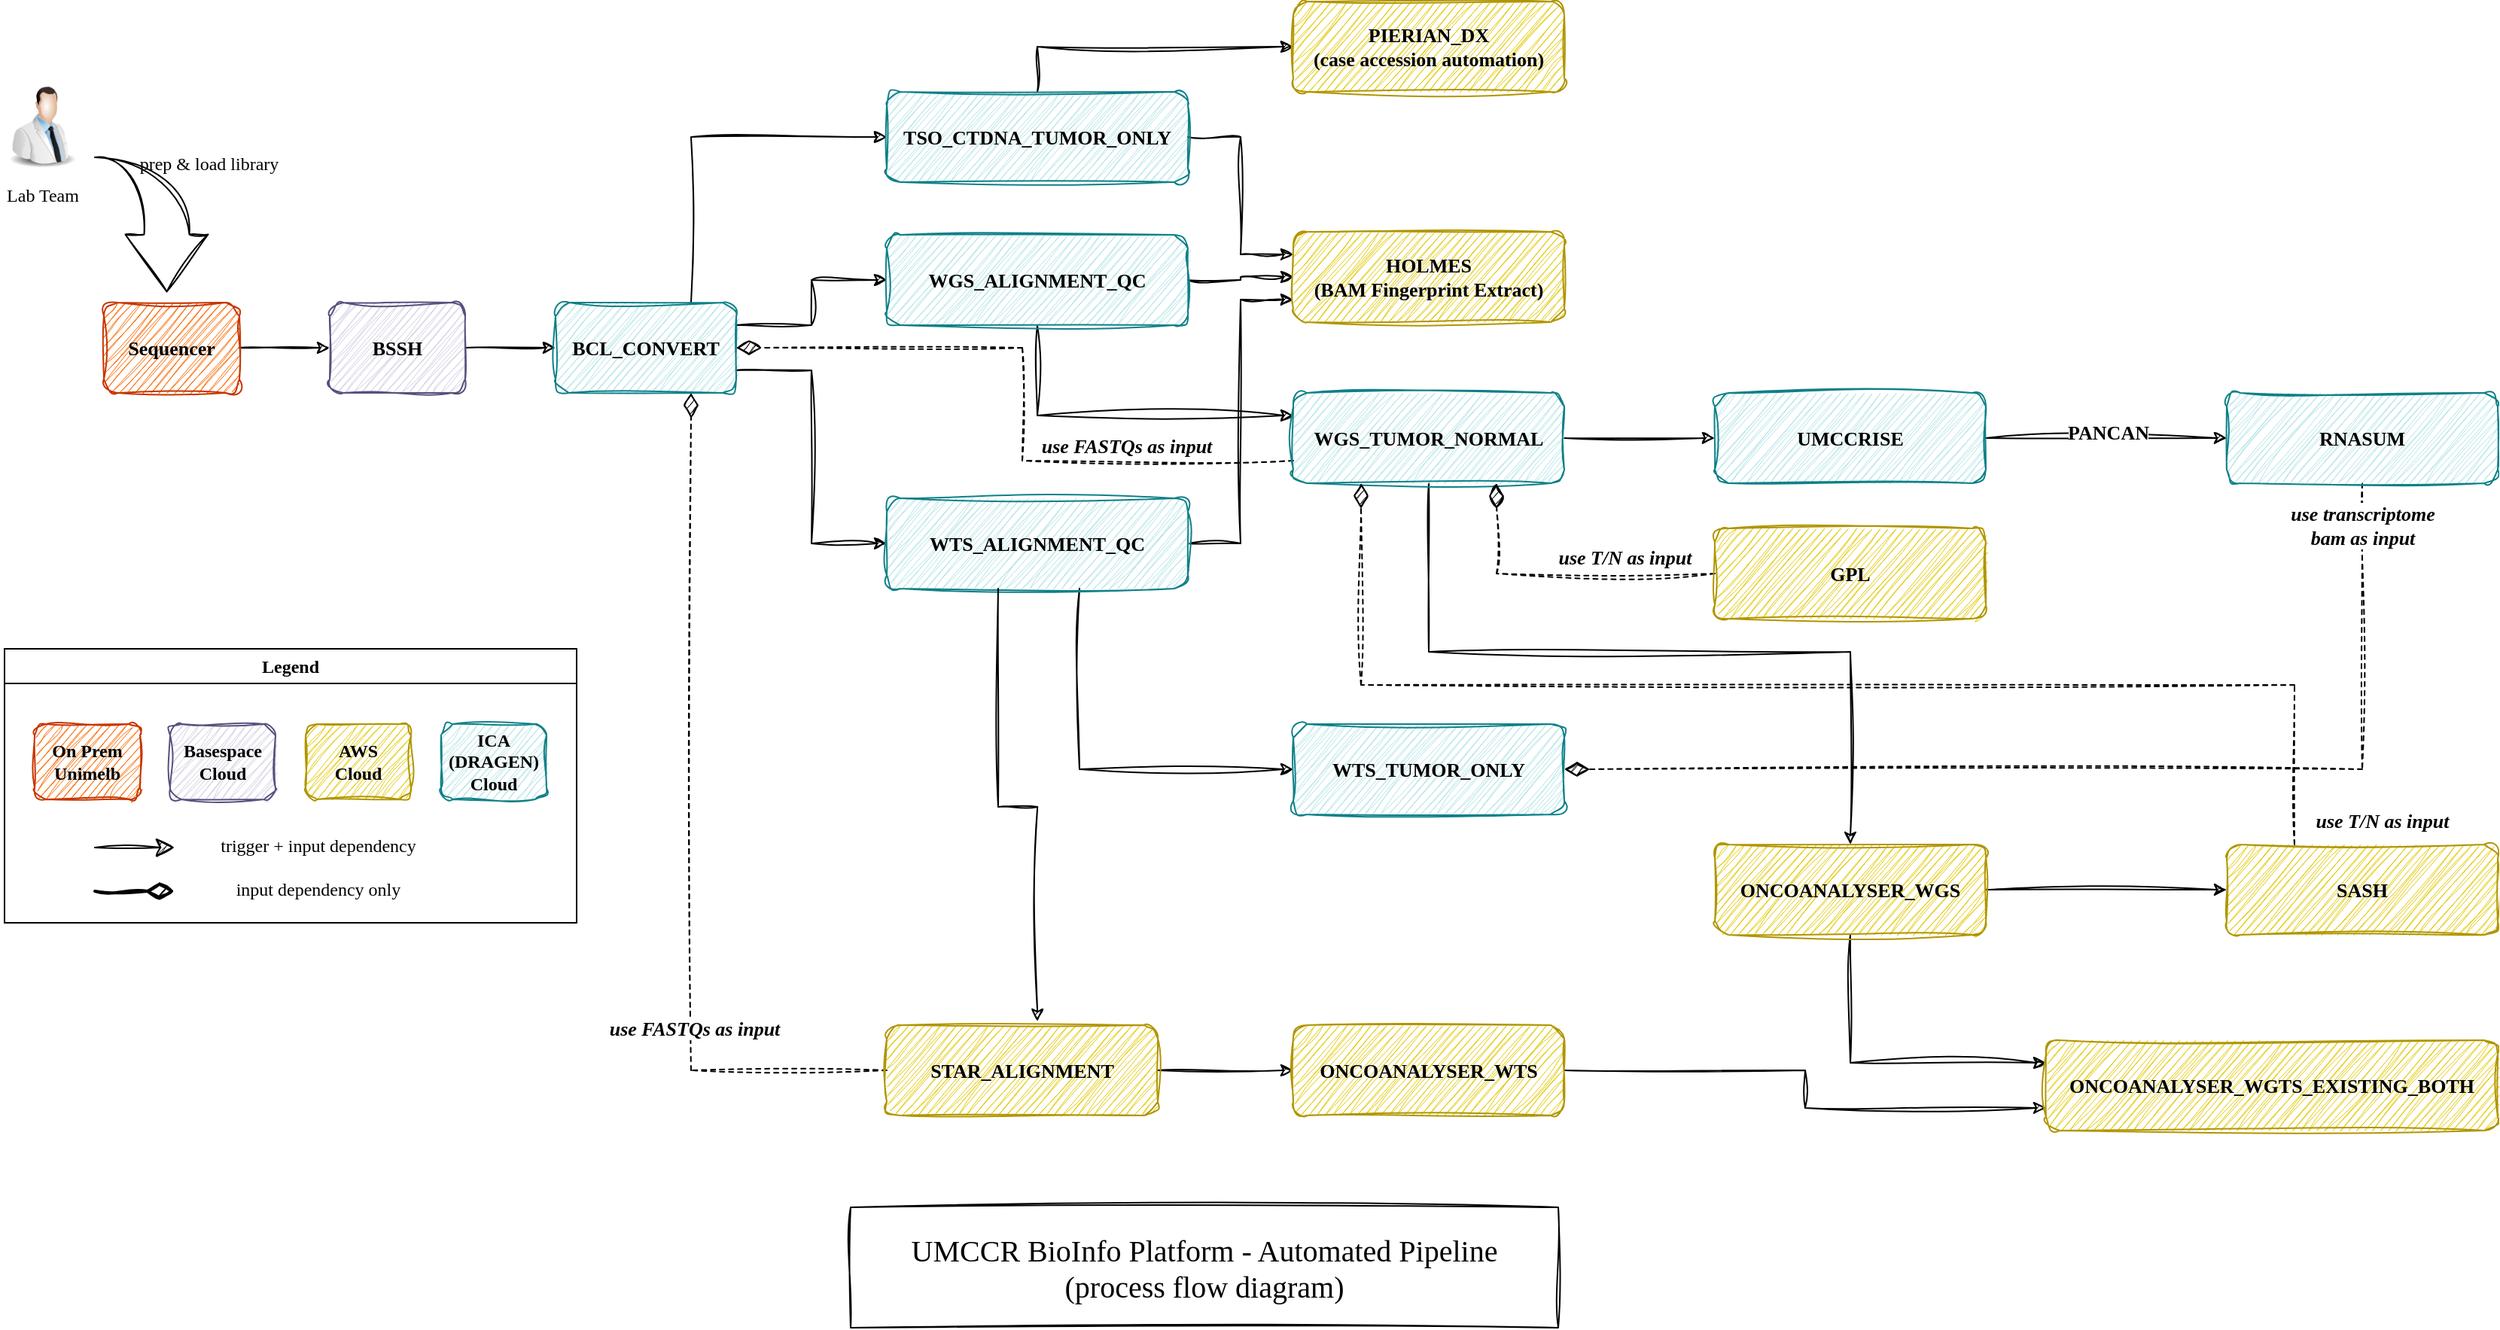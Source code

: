 <mxfile version="22.1.11" type="device" pages="2">
  <diagram name="Page-1" id="GfKFb-5luROZLSDE2zqW">
    <mxGraphModel dx="2074" dy="1214" grid="0" gridSize="10" guides="1" tooltips="1" connect="1" arrows="1" fold="1" page="1" pageScale="1" pageWidth="2336" pageHeight="1654" math="0" shadow="0">
      <root>
        <mxCell id="0" />
        <mxCell id="1" parent="0" />
        <mxCell id="Lb1ookzs8t3m_i60H8Mo-3" style="edgeStyle=orthogonalEdgeStyle;rounded=0;orthogonalLoop=1;jettySize=auto;html=1;entryX=0;entryY=0.5;entryDx=0;entryDy=0;sketch=1;curveFitting=1;jiggle=2;fontFamily=Comic Sans MS;fontStyle=1;fontSize=13;" parent="1" source="Lb1ookzs8t3m_i60H8Mo-1" target="Lb1ookzs8t3m_i60H8Mo-2" edge="1">
          <mxGeometry relative="1" as="geometry" />
        </mxCell>
        <mxCell id="Lb1ookzs8t3m_i60H8Mo-1" value="BSSH" style="rounded=1;whiteSpace=wrap;html=1;sketch=1;curveFitting=1;jiggle=2;fontFamily=Comic Sans MS;fontStyle=1;fillColor=#d0cee2;strokeColor=#56517e;fontSize=13;" parent="1" vertex="1">
          <mxGeometry x="360" y="240" width="90" height="60" as="geometry" />
        </mxCell>
        <mxCell id="Lb1ookzs8t3m_i60H8Mo-17" style="edgeStyle=orthogonalEdgeStyle;rounded=0;orthogonalLoop=1;jettySize=auto;html=1;exitX=0.75;exitY=0;exitDx=0;exitDy=0;entryX=0;entryY=0.5;entryDx=0;entryDy=0;strokeColor=default;sketch=1;curveFitting=1;jiggle=2;fontFamily=Comic Sans MS;fontStyle=1;fontSize=13;" parent="1" source="Lb1ookzs8t3m_i60H8Mo-2" target="Lb1ookzs8t3m_i60H8Mo-6" edge="1">
          <mxGeometry relative="1" as="geometry" />
        </mxCell>
        <mxCell id="Lb1ookzs8t3m_i60H8Mo-18" style="edgeStyle=orthogonalEdgeStyle;rounded=0;orthogonalLoop=1;jettySize=auto;html=1;exitX=1;exitY=0.25;exitDx=0;exitDy=0;sketch=1;curveFitting=1;jiggle=2;fontFamily=Comic Sans MS;fontStyle=1;fontSize=13;" parent="1" source="Lb1ookzs8t3m_i60H8Mo-2" target="Lb1ookzs8t3m_i60H8Mo-4" edge="1">
          <mxGeometry relative="1" as="geometry" />
        </mxCell>
        <mxCell id="Lb1ookzs8t3m_i60H8Mo-19" style="edgeStyle=orthogonalEdgeStyle;rounded=0;orthogonalLoop=1;jettySize=auto;html=1;exitX=1;exitY=0.75;exitDx=0;exitDy=0;entryX=0;entryY=0.5;entryDx=0;entryDy=0;sketch=1;curveFitting=1;jiggle=2;shadow=0;fontFamily=Comic Sans MS;fontStyle=1;fontSize=13;flowAnimation=0;" parent="1" source="Lb1ookzs8t3m_i60H8Mo-2" target="Lb1ookzs8t3m_i60H8Mo-5" edge="1">
          <mxGeometry relative="1" as="geometry" />
        </mxCell>
        <mxCell id="Lb1ookzs8t3m_i60H8Mo-2" value="BCL_CONVERT" style="rounded=1;whiteSpace=wrap;html=1;sketch=1;curveFitting=1;jiggle=2;fontFamily=Comic Sans MS;fillColor=#b0e3e6;strokeColor=#0e8088;fontStyle=1;fontSize=13;" parent="1" vertex="1">
          <mxGeometry x="510" y="240" width="120" height="60" as="geometry" />
        </mxCell>
        <mxCell id="Lb1ookzs8t3m_i60H8Mo-22" style="edgeStyle=orthogonalEdgeStyle;rounded=0;orthogonalLoop=1;jettySize=auto;html=1;exitX=1;exitY=0.5;exitDx=0;exitDy=0;entryX=0;entryY=0.5;entryDx=0;entryDy=0;sketch=1;curveFitting=1;jiggle=2;fontFamily=Comic Sans MS;fontStyle=1;fontSize=13;" parent="1" source="Lb1ookzs8t3m_i60H8Mo-4" target="Lb1ookzs8t3m_i60H8Mo-20" edge="1">
          <mxGeometry relative="1" as="geometry" />
        </mxCell>
        <mxCell id="Lb1ookzs8t3m_i60H8Mo-27" style="edgeStyle=orthogonalEdgeStyle;rounded=0;orthogonalLoop=1;jettySize=auto;html=1;exitX=0.5;exitY=1;exitDx=0;exitDy=0;entryX=0;entryY=0.25;entryDx=0;entryDy=0;sketch=1;curveFitting=1;jiggle=2;fontFamily=Comic Sans MS;fontStyle=1;fontSize=13;" parent="1" source="Lb1ookzs8t3m_i60H8Mo-4" target="Lb1ookzs8t3m_i60H8Mo-8" edge="1">
          <mxGeometry relative="1" as="geometry" />
        </mxCell>
        <mxCell id="Lb1ookzs8t3m_i60H8Mo-4" value="WGS_ALIGNMENT_QC" style="rounded=1;whiteSpace=wrap;html=1;sketch=1;curveFitting=1;jiggle=2;fontFamily=Comic Sans MS;fillColor=#b0e3e6;strokeColor=#0e8088;fontStyle=1;fontSize=13;" parent="1" vertex="1">
          <mxGeometry x="730" y="195" width="200" height="60" as="geometry" />
        </mxCell>
        <mxCell id="Lb1ookzs8t3m_i60H8Mo-26" style="edgeStyle=orthogonalEdgeStyle;rounded=0;orthogonalLoop=1;jettySize=auto;html=1;exitX=0.64;exitY=1;exitDx=0;exitDy=0;entryX=0;entryY=0.5;entryDx=0;entryDy=0;sketch=1;curveFitting=1;jiggle=2;fontFamily=Comic Sans MS;fontStyle=1;fontSize=13;exitPerimeter=0;" parent="1" source="Lb1ookzs8t3m_i60H8Mo-5" target="Lb1ookzs8t3m_i60H8Mo-7" edge="1">
          <mxGeometry relative="1" as="geometry" />
        </mxCell>
        <mxCell id="HXNQhajzmhDPULdBo1zW-2" style="edgeStyle=orthogonalEdgeStyle;rounded=0;orthogonalLoop=1;jettySize=auto;html=1;exitX=1;exitY=0.5;exitDx=0;exitDy=0;entryX=0;entryY=0.75;entryDx=0;entryDy=0;sketch=1;curveFitting=1;jiggle=2;" parent="1" source="Lb1ookzs8t3m_i60H8Mo-5" target="Lb1ookzs8t3m_i60H8Mo-20" edge="1">
          <mxGeometry relative="1" as="geometry" />
        </mxCell>
        <mxCell id="Lb1ookzs8t3m_i60H8Mo-5" value="WTS_ALIGNMENT_QC" style="rounded=1;whiteSpace=wrap;html=1;sketch=1;curveFitting=1;jiggle=2;fontFamily=Comic Sans MS;fillColor=#b0e3e6;strokeColor=#0e8088;fontStyle=1;fontSize=13;" parent="1" vertex="1">
          <mxGeometry x="730" y="370" width="200" height="60" as="geometry" />
        </mxCell>
        <mxCell id="Lb1ookzs8t3m_i60H8Mo-45" style="edgeStyle=orthogonalEdgeStyle;rounded=0;orthogonalLoop=1;jettySize=auto;html=1;exitX=0.5;exitY=0;exitDx=0;exitDy=0;sketch=1;curveFitting=1;jiggle=2;fontStyle=1;fontSize=13;" parent="1" source="Lb1ookzs8t3m_i60H8Mo-6" target="Lb1ookzs8t3m_i60H8Mo-44" edge="1">
          <mxGeometry relative="1" as="geometry" />
        </mxCell>
        <mxCell id="HXNQhajzmhDPULdBo1zW-3" style="edgeStyle=orthogonalEdgeStyle;rounded=0;orthogonalLoop=1;jettySize=auto;html=1;exitX=1;exitY=0.5;exitDx=0;exitDy=0;entryX=0;entryY=0.25;entryDx=0;entryDy=0;sketch=1;curveFitting=1;jiggle=2;" parent="1" source="Lb1ookzs8t3m_i60H8Mo-6" target="Lb1ookzs8t3m_i60H8Mo-20" edge="1">
          <mxGeometry relative="1" as="geometry" />
        </mxCell>
        <mxCell id="Lb1ookzs8t3m_i60H8Mo-6" value="TSO_CTDNA_TUMOR_ONLY" style="rounded=1;whiteSpace=wrap;html=1;sketch=1;curveFitting=1;jiggle=2;fontFamily=Comic Sans MS;fillColor=#b0e3e6;strokeColor=#0e8088;fontStyle=1;fontSize=13;" parent="1" vertex="1">
          <mxGeometry x="730" y="100" width="200" height="60" as="geometry" />
        </mxCell>
        <mxCell id="Lb1ookzs8t3m_i60H8Mo-7" value="WTS_TUMOR_ONLY" style="rounded=1;whiteSpace=wrap;html=1;sketch=1;curveFitting=1;jiggle=2;fontFamily=Comic Sans MS;fillColor=#b0e3e6;strokeColor=#0e8088;fontStyle=1;fontSize=13;" parent="1" vertex="1">
          <mxGeometry x="1000" y="520" width="180" height="60" as="geometry" />
        </mxCell>
        <mxCell id="Lb1ookzs8t3m_i60H8Mo-28" style="edgeStyle=orthogonalEdgeStyle;rounded=0;orthogonalLoop=1;jettySize=auto;html=1;exitX=1;exitY=0.5;exitDx=0;exitDy=0;sketch=1;curveFitting=1;jiggle=2;fontFamily=Comic Sans MS;fontStyle=1;fontSize=13;" parent="1" source="Lb1ookzs8t3m_i60H8Mo-8" target="Lb1ookzs8t3m_i60H8Mo-12" edge="1">
          <mxGeometry relative="1" as="geometry" />
        </mxCell>
        <mxCell id="Lb1ookzs8t3m_i60H8Mo-39" style="edgeStyle=orthogonalEdgeStyle;rounded=0;orthogonalLoop=1;jettySize=auto;html=1;exitX=0.5;exitY=1;exitDx=0;exitDy=0;entryX=0.5;entryY=0;entryDx=0;entryDy=0;sketch=1;curveFitting=1;jiggle=2;fontFamily=Comic Sans MS;fontStyle=1;fontSize=13;" parent="1" source="Lb1ookzs8t3m_i60H8Mo-8" target="Lb1ookzs8t3m_i60H8Mo-14" edge="1">
          <mxGeometry relative="1" as="geometry">
            <Array as="points">
              <mxPoint x="1090" y="472" />
              <mxPoint x="1370" y="472" />
            </Array>
          </mxGeometry>
        </mxCell>
        <mxCell id="2BDa7LuFJiq9-utaPUtY-1" style="edgeStyle=orthogonalEdgeStyle;rounded=0;orthogonalLoop=1;jettySize=auto;html=1;exitX=0;exitY=0.75;exitDx=0;exitDy=0;entryX=1;entryY=0.5;entryDx=0;entryDy=0;endArrow=diamondThin;endFill=1;dashed=1;sketch=1;curveFitting=1;jiggle=2;endSize=14;" parent="1" source="Lb1ookzs8t3m_i60H8Mo-8" target="Lb1ookzs8t3m_i60H8Mo-2" edge="1">
          <mxGeometry relative="1" as="geometry" />
        </mxCell>
        <mxCell id="2BDa7LuFJiq9-utaPUtY-2" value="&lt;i style=&quot;border-color: var(--border-color); font-family: &amp;quot;Comic Sans MS&amp;quot;; font-size: 13px; font-weight: 700;&quot;&gt;use FASTQs as input&lt;/i&gt;" style="edgeLabel;html=1;align=center;verticalAlign=middle;resizable=0;points=[];" parent="2BDa7LuFJiq9-utaPUtY-1" vertex="1" connectable="0">
          <mxGeometry x="-0.483" relative="1" as="geometry">
            <mxPoint x="4" y="-10" as="offset" />
          </mxGeometry>
        </mxCell>
        <mxCell id="Lb1ookzs8t3m_i60H8Mo-8" value="WGS_TUMOR_NORMAL" style="rounded=1;whiteSpace=wrap;html=1;sketch=1;curveFitting=1;jiggle=2;fontFamily=Comic Sans MS;fillColor=#b0e3e6;strokeColor=#0e8088;fontStyle=1;fontSize=13;" parent="1" vertex="1">
          <mxGeometry x="1000" y="300" width="180" height="60" as="geometry" />
        </mxCell>
        <mxCell id="q8SPQW6we7VWeCYIPQvV-9" style="edgeStyle=orthogonalEdgeStyle;rounded=0;orthogonalLoop=1;jettySize=auto;html=1;exitX=0.5;exitY=1;exitDx=0;exitDy=0;entryX=1;entryY=0.5;entryDx=0;entryDy=0;endArrow=diamondThin;endFill=1;strokeWidth=1;endSize=14;dashed=1;flowAnimation=0;sketch=1;curveFitting=1;jiggle=2;" parent="1" source="Lb1ookzs8t3m_i60H8Mo-9" target="Lb1ookzs8t3m_i60H8Mo-7" edge="1">
          <mxGeometry relative="1" as="geometry" />
        </mxCell>
        <mxCell id="q8SPQW6we7VWeCYIPQvV-10" value="&lt;i style=&quot;border-color: var(--border-color); font-family: &amp;quot;Comic Sans MS&amp;quot;; font-size: 13px; font-weight: 700;&quot;&gt;use transcriptome &lt;br&gt;bam as input&lt;/i&gt;" style="edgeLabel;html=1;align=center;verticalAlign=middle;resizable=0;points=[];" parent="q8SPQW6we7VWeCYIPQvV-9" vertex="1" connectable="0">
          <mxGeometry x="-0.444" y="-3" relative="1" as="geometry">
            <mxPoint x="10" y="-159" as="offset" />
          </mxGeometry>
        </mxCell>
        <mxCell id="Lb1ookzs8t3m_i60H8Mo-9" value="RNASUM" style="rounded=1;whiteSpace=wrap;html=1;sketch=1;curveFitting=1;jiggle=2;fontFamily=Comic Sans MS;fillColor=#b0e3e6;strokeColor=#0e8088;fontStyle=1;fontSize=13;" parent="1" vertex="1">
          <mxGeometry x="1620" y="300" width="180" height="60" as="geometry" />
        </mxCell>
        <mxCell id="Lb1ookzs8t3m_i60H8Mo-38" style="edgeStyle=orthogonalEdgeStyle;rounded=0;orthogonalLoop=1;jettySize=auto;html=1;exitX=1;exitY=0.5;exitDx=0;exitDy=0;entryX=0;entryY=0.5;entryDx=0;entryDy=0;sketch=1;curveFitting=1;jiggle=2;fontFamily=Comic Sans MS;fontStyle=1;fontSize=13;" parent="1" source="Lb1ookzs8t3m_i60H8Mo-10" target="Lb1ookzs8t3m_i60H8Mo-11" edge="1">
          <mxGeometry relative="1" as="geometry" />
        </mxCell>
        <mxCell id="q8SPQW6we7VWeCYIPQvV-16" style="edgeStyle=orthogonalEdgeStyle;rounded=0;orthogonalLoop=1;jettySize=auto;html=1;exitX=0;exitY=0.5;exitDx=0;exitDy=0;entryX=0.75;entryY=1;entryDx=0;entryDy=0;endArrow=diamondThin;endFill=1;endSize=14;sketch=1;curveFitting=1;jiggle=2;dashed=1;" parent="1" source="Lb1ookzs8t3m_i60H8Mo-10" target="Lb1ookzs8t3m_i60H8Mo-2" edge="1">
          <mxGeometry relative="1" as="geometry" />
        </mxCell>
        <mxCell id="q8SPQW6we7VWeCYIPQvV-17" value="&lt;i style=&quot;border-color: var(--border-color); font-family: &amp;quot;Comic Sans MS&amp;quot;; font-size: 13px; font-weight: 700;&quot;&gt;use FASTQs as input&lt;/i&gt;" style="edgeLabel;html=1;align=center;verticalAlign=middle;resizable=0;points=[];" parent="q8SPQW6we7VWeCYIPQvV-16" vertex="1" connectable="0">
          <mxGeometry x="-0.659" y="-3" relative="1" as="geometry">
            <mxPoint x="-29" y="-25" as="offset" />
          </mxGeometry>
        </mxCell>
        <mxCell id="Lb1ookzs8t3m_i60H8Mo-10" value="STAR_ALIGNMENT" style="rounded=1;whiteSpace=wrap;html=1;sketch=1;curveFitting=1;jiggle=2;fontFamily=Comic Sans MS;fillColor=#e3c800;strokeColor=#B09500;fontColor=#000000;fontStyle=1;fontSize=13;" parent="1" vertex="1">
          <mxGeometry x="730" y="720" width="180" height="60" as="geometry" />
        </mxCell>
        <mxCell id="Lb1ookzs8t3m_i60H8Mo-43" style="edgeStyle=orthogonalEdgeStyle;rounded=0;orthogonalLoop=1;jettySize=auto;html=1;exitX=1;exitY=0.5;exitDx=0;exitDy=0;entryX=0;entryY=0.75;entryDx=0;entryDy=0;sketch=1;curveFitting=1;jiggle=2;fontFamily=Comic Sans MS;fontStyle=1;fontSize=13;" parent="1" source="Lb1ookzs8t3m_i60H8Mo-11" target="Lb1ookzs8t3m_i60H8Mo-16" edge="1">
          <mxGeometry relative="1" as="geometry" />
        </mxCell>
        <mxCell id="Lb1ookzs8t3m_i60H8Mo-11" value="ONCOANALYSER_WTS" style="rounded=1;whiteSpace=wrap;html=1;sketch=1;curveFitting=1;jiggle=2;fontFamily=Comic Sans MS;fillColor=#e3c800;strokeColor=#B09500;fontColor=#000000;fontStyle=1;fontSize=13;" parent="1" vertex="1">
          <mxGeometry x="1000" y="720" width="180" height="60" as="geometry" />
        </mxCell>
        <mxCell id="Lb1ookzs8t3m_i60H8Mo-29" style="edgeStyle=orthogonalEdgeStyle;rounded=0;orthogonalLoop=1;jettySize=auto;html=1;exitX=1;exitY=0.5;exitDx=0;exitDy=0;sketch=1;curveFitting=1;jiggle=2;fontFamily=Comic Sans MS;fontStyle=1;fontSize=13;" parent="1" source="Lb1ookzs8t3m_i60H8Mo-12" target="Lb1ookzs8t3m_i60H8Mo-9" edge="1">
          <mxGeometry relative="1" as="geometry" />
        </mxCell>
        <mxCell id="Lb1ookzs8t3m_i60H8Mo-30" value="&lt;font style=&quot;font-size: 13px;&quot;&gt;PANCAN&lt;/font&gt;" style="edgeLabel;html=1;align=center;verticalAlign=middle;resizable=0;points=[];fontFamily=Comic Sans MS;fontStyle=1;fontSize=13;" parent="Lb1ookzs8t3m_i60H8Mo-29" vertex="1" connectable="0">
          <mxGeometry x="-0.111" y="4" relative="1" as="geometry">
            <mxPoint x="10" as="offset" />
          </mxGeometry>
        </mxCell>
        <mxCell id="Lb1ookzs8t3m_i60H8Mo-12" value="UMCCRISE" style="rounded=1;whiteSpace=wrap;html=1;sketch=1;curveFitting=1;jiggle=2;fontFamily=Comic Sans MS;fillColor=#b0e3e6;strokeColor=#0e8088;fontStyle=1;fontSize=13;" parent="1" vertex="1">
          <mxGeometry x="1280" y="300" width="180" height="60" as="geometry" />
        </mxCell>
        <mxCell id="q8SPQW6we7VWeCYIPQvV-13" style="edgeStyle=orthogonalEdgeStyle;rounded=0;orthogonalLoop=1;jettySize=auto;html=1;exitX=0.25;exitY=0;exitDx=0;exitDy=0;entryX=0.25;entryY=1;entryDx=0;entryDy=0;sketch=1;curveFitting=1;jiggle=2;dashed=1;endArrow=diamondThin;endFill=1;endSize=14;" parent="1" source="Lb1ookzs8t3m_i60H8Mo-13" target="Lb1ookzs8t3m_i60H8Mo-8" edge="1">
          <mxGeometry relative="1" as="geometry">
            <Array as="points">
              <mxPoint x="1665" y="494" />
              <mxPoint x="1045" y="494" />
            </Array>
          </mxGeometry>
        </mxCell>
        <mxCell id="q8SPQW6we7VWeCYIPQvV-14" value="&lt;i style=&quot;border-color: var(--border-color); font-family: &amp;quot;Comic Sans MS&amp;quot;; font-size: 13px; font-weight: 700;&quot;&gt;use T/N as input&lt;/i&gt;" style="edgeLabel;html=1;align=center;verticalAlign=middle;resizable=0;points=[];" parent="q8SPQW6we7VWeCYIPQvV-13" vertex="1" connectable="0">
          <mxGeometry x="-0.949" y="-2" relative="1" as="geometry">
            <mxPoint x="56" y="6" as="offset" />
          </mxGeometry>
        </mxCell>
        <mxCell id="Lb1ookzs8t3m_i60H8Mo-13" value="SASH" style="rounded=1;whiteSpace=wrap;html=1;sketch=1;curveFitting=1;jiggle=2;fontFamily=Comic Sans MS;fillColor=#e3c800;strokeColor=#B09500;fontColor=#000000;fontStyle=1;fontSize=13;" parent="1" vertex="1">
          <mxGeometry x="1620" y="600" width="180" height="60" as="geometry" />
        </mxCell>
        <mxCell id="Lb1ookzs8t3m_i60H8Mo-40" style="edgeStyle=orthogonalEdgeStyle;rounded=0;orthogonalLoop=1;jettySize=auto;html=1;exitX=1;exitY=0.5;exitDx=0;exitDy=0;entryX=0;entryY=0.5;entryDx=0;entryDy=0;sketch=1;curveFitting=1;jiggle=2;fontFamily=Comic Sans MS;fontStyle=1;fontSize=13;" parent="1" source="Lb1ookzs8t3m_i60H8Mo-14" target="Lb1ookzs8t3m_i60H8Mo-13" edge="1">
          <mxGeometry relative="1" as="geometry" />
        </mxCell>
        <mxCell id="Lb1ookzs8t3m_i60H8Mo-42" style="edgeStyle=orthogonalEdgeStyle;rounded=0;orthogonalLoop=1;jettySize=auto;html=1;exitX=0.5;exitY=1;exitDx=0;exitDy=0;entryX=0;entryY=0.25;entryDx=0;entryDy=0;sketch=1;curveFitting=1;jiggle=2;fontFamily=Comic Sans MS;fontStyle=1;fontSize=13;" parent="1" source="Lb1ookzs8t3m_i60H8Mo-14" target="Lb1ookzs8t3m_i60H8Mo-16" edge="1">
          <mxGeometry relative="1" as="geometry" />
        </mxCell>
        <mxCell id="Lb1ookzs8t3m_i60H8Mo-14" value="ONCOANALYSER_WGS" style="rounded=1;whiteSpace=wrap;html=1;sketch=1;curveFitting=1;jiggle=2;fontFamily=Comic Sans MS;fillColor=#e3c800;strokeColor=#B09500;fontColor=#000000;fontStyle=1;fontSize=13;" parent="1" vertex="1">
          <mxGeometry x="1280" y="600" width="180" height="60" as="geometry" />
        </mxCell>
        <mxCell id="xIPLPSmBIif0stZH-QoW-1" style="edgeStyle=orthogonalEdgeStyle;rounded=0;orthogonalLoop=1;jettySize=auto;html=1;exitX=0;exitY=0.5;exitDx=0;exitDy=0;entryX=0.75;entryY=1;entryDx=0;entryDy=0;endArrow=diamondThin;endFill=1;endSize=14;sketch=1;curveFitting=1;jiggle=2;dashed=1;" parent="1" source="Lb1ookzs8t3m_i60H8Mo-15" target="Lb1ookzs8t3m_i60H8Mo-8" edge="1">
          <mxGeometry relative="1" as="geometry" />
        </mxCell>
        <mxCell id="xIPLPSmBIif0stZH-QoW-2" value="&lt;i style=&quot;border-color: var(--border-color); font-family: &amp;quot;Comic Sans MS&amp;quot;; font-size: 13px; font-weight: 700;&quot;&gt;use T/N as input&lt;/i&gt;" style="edgeLabel;html=1;align=center;verticalAlign=middle;resizable=0;points=[];" parent="xIPLPSmBIif0stZH-QoW-1" vertex="1" connectable="0">
          <mxGeometry x="-0.337" relative="1" as="geometry">
            <mxPoint x="8" y="-11" as="offset" />
          </mxGeometry>
        </mxCell>
        <mxCell id="Lb1ookzs8t3m_i60H8Mo-15" value="GPL" style="rounded=1;whiteSpace=wrap;html=1;sketch=1;curveFitting=1;jiggle=2;fontFamily=Comic Sans MS;fillColor=#e3c800;strokeColor=#B09500;fontColor=#000000;fontStyle=1;fontSize=13;" parent="1" vertex="1">
          <mxGeometry x="1280" y="390" width="180" height="60" as="geometry" />
        </mxCell>
        <mxCell id="Lb1ookzs8t3m_i60H8Mo-16" value="ONCOANALYSER_WGTS_EXISTING_BOTH" style="rounded=1;whiteSpace=wrap;html=1;sketch=1;curveFitting=1;jiggle=2;fontFamily=Comic Sans MS;fillColor=#e3c800;strokeColor=#B09500;fontColor=#000000;fontStyle=1;fontSize=13;" parent="1" vertex="1">
          <mxGeometry x="1500" y="730" width="300" height="60" as="geometry" />
        </mxCell>
        <mxCell id="Lb1ookzs8t3m_i60H8Mo-20" value="HOLMES&lt;br style=&quot;font-size: 13px;&quot;&gt;(BAM Fingerprint Extract)" style="rounded=1;whiteSpace=wrap;html=1;sketch=1;curveFitting=1;jiggle=2;fontFamily=Comic Sans MS;fillColor=#e3c800;strokeColor=#B09500;fontColor=#000000;fontStyle=1;fontSize=13;" parent="1" vertex="1">
          <mxGeometry x="1000" y="193" width="180" height="60" as="geometry" />
        </mxCell>
        <mxCell id="Lb1ookzs8t3m_i60H8Mo-44" value="PIERIAN_DX&lt;br style=&quot;font-size: 13px;&quot;&gt;(case&amp;nbsp;accession automation)" style="rounded=1;whiteSpace=wrap;html=1;sketch=1;curveFitting=1;jiggle=2;fontFamily=Comic Sans MS;fillColor=#e3c800;fontColor=#000000;strokeColor=#B09500;fontStyle=1;fontSize=13;" parent="1" vertex="1">
          <mxGeometry x="1000" y="40" width="180" height="60" as="geometry" />
        </mxCell>
        <mxCell id="Lb1ookzs8t3m_i60H8Mo-46" style="edgeStyle=orthogonalEdgeStyle;rounded=0;orthogonalLoop=1;jettySize=auto;html=1;exitX=0.37;exitY=1;exitDx=0;exitDy=0;entryX=0.556;entryY=-0.042;entryDx=0;entryDy=0;entryPerimeter=0;sketch=1;curveFitting=1;jiggle=2;fontStyle=1;fontSize=13;exitPerimeter=0;" parent="1" source="Lb1ookzs8t3m_i60H8Mo-5" target="Lb1ookzs8t3m_i60H8Mo-10" edge="1">
          <mxGeometry relative="1" as="geometry" />
        </mxCell>
        <mxCell id="Lb1ookzs8t3m_i60H8Mo-54" style="edgeStyle=orthogonalEdgeStyle;rounded=0;orthogonalLoop=1;jettySize=auto;html=1;exitX=1;exitY=0.5;exitDx=0;exitDy=0;entryX=0;entryY=0.5;entryDx=0;entryDy=0;sketch=1;curveFitting=1;jiggle=2;fontSize=13;" parent="1" source="Lb1ookzs8t3m_i60H8Mo-53" target="Lb1ookzs8t3m_i60H8Mo-1" edge="1">
          <mxGeometry relative="1" as="geometry" />
        </mxCell>
        <mxCell id="Lb1ookzs8t3m_i60H8Mo-53" value="Sequencer" style="rounded=1;whiteSpace=wrap;html=1;sketch=1;curveFitting=1;jiggle=2;fontFamily=Comic Sans MS;fontStyle=1;fillColor=#fa6800;strokeColor=#C73500;fontColor=#000000;fontSize=13;" parent="1" vertex="1">
          <mxGeometry x="210" y="240" width="90" height="60" as="geometry" />
        </mxCell>
        <mxCell id="Lb1ookzs8t3m_i60H8Mo-58" value="" style="html=1;shadow=0;dashed=0;align=center;verticalAlign=middle;shape=mxgraph.arrows2.jumpInArrow;dy=15;dx=38;arrowHead=55;rotation=90;sketch=1;curveFitting=1;jiggle=2;fontSize=13;" parent="1" vertex="1">
          <mxGeometry x="197" y="150.5" width="89.25" height="75.25" as="geometry" />
        </mxCell>
        <mxCell id="Lb1ookzs8t3m_i60H8Mo-60" value="&lt;font face=&quot;Comic Sans MS&quot;&gt;prep &amp;amp; load library&lt;/font&gt;" style="text;html=1;strokeColor=none;fillColor=none;align=center;verticalAlign=middle;whiteSpace=wrap;rounded=0;" parent="1" vertex="1">
          <mxGeometry x="230" y="135" width="100" height="25" as="geometry" />
        </mxCell>
        <mxCell id="Lb1ookzs8t3m_i60H8Mo-62" value="&lt;font face=&quot;Comic Sans MS&quot;&gt;Legend&lt;/font&gt;" style="swimlane;whiteSpace=wrap;html=1;" parent="1" vertex="1">
          <mxGeometry x="144" y="470" width="380" height="182" as="geometry">
            <mxRectangle x="200" y="540" width="80" height="30" as="alternateBounds" />
          </mxGeometry>
        </mxCell>
        <mxCell id="Lb1ookzs8t3m_i60H8Mo-47" value="AWS&lt;br&gt;Cloud" style="rounded=1;whiteSpace=wrap;html=1;fillColor=#e3c800;fontColor=#000000;strokeColor=#B09500;sketch=1;curveFitting=1;jiggle=2;shadow=0;fontFamily=Comic Sans MS;fontStyle=1" parent="Lb1ookzs8t3m_i60H8Mo-62" vertex="1">
          <mxGeometry x="200" y="50" width="70" height="50" as="geometry" />
        </mxCell>
        <mxCell id="Lb1ookzs8t3m_i60H8Mo-49" value="ICA&lt;br&gt;(DRAGEN)&lt;br&gt;Cloud" style="rounded=1;whiteSpace=wrap;html=1;fillColor=#b0e3e6;strokeColor=#0e8088;sketch=1;curveFitting=1;jiggle=2;shadow=0;fontFamily=Comic Sans MS;fontStyle=1" parent="Lb1ookzs8t3m_i60H8Mo-62" vertex="1">
          <mxGeometry x="290" y="50" width="70" height="50" as="geometry" />
        </mxCell>
        <mxCell id="Lb1ookzs8t3m_i60H8Mo-52" value="Basespace&lt;br&gt;Cloud" style="rounded=1;whiteSpace=wrap;html=1;fillColor=#d0cee2;strokeColor=#56517e;sketch=1;curveFitting=1;jiggle=2;shadow=0;fontFamily=Comic Sans MS;fontStyle=1" parent="Lb1ookzs8t3m_i60H8Mo-62" vertex="1">
          <mxGeometry x="110" y="50" width="70" height="50" as="geometry" />
        </mxCell>
        <mxCell id="Lb1ookzs8t3m_i60H8Mo-61" value="On Prem&lt;br&gt;Unimelb" style="rounded=1;whiteSpace=wrap;html=1;fillColor=#fa6800;strokeColor=#C73500;sketch=1;curveFitting=1;jiggle=2;shadow=0;fontFamily=Comic Sans MS;fontStyle=1;fontColor=#000000;" parent="Lb1ookzs8t3m_i60H8Mo-62" vertex="1">
          <mxGeometry x="20" y="50" width="70" height="50" as="geometry" />
        </mxCell>
        <mxCell id="q8SPQW6we7VWeCYIPQvV-21" value="" style="group" parent="Lb1ookzs8t3m_i60H8Mo-62" vertex="1" connectable="0">
          <mxGeometry x="60" y="118" width="233" height="53" as="geometry" />
        </mxCell>
        <mxCell id="q8SPQW6we7VWeCYIPQvV-18" value="" style="endArrow=classic;html=1;rounded=0;sketch=1;curveFitting=1;jiggle=2;strokeWidth=1;endSize=10;" parent="q8SPQW6we7VWeCYIPQvV-21" edge="1">
          <mxGeometry width="50" height="50" relative="1" as="geometry">
            <mxPoint y="14" as="sourcePoint" />
            <mxPoint x="53" y="14" as="targetPoint" />
          </mxGeometry>
        </mxCell>
        <mxCell id="q8SPQW6we7VWeCYIPQvV-19" value="" style="endArrow=diamondThin;html=1;rounded=0;sketch=1;curveFitting=1;jiggle=2;strokeWidth=2;endFill=1;endSize=14;" parent="q8SPQW6we7VWeCYIPQvV-21" edge="1">
          <mxGeometry width="50" height="50" relative="1" as="geometry">
            <mxPoint y="43" as="sourcePoint" />
            <mxPoint x="53" y="43" as="targetPoint" />
          </mxGeometry>
        </mxCell>
        <mxCell id="q8SPQW6we7VWeCYIPQvV-20" value="&lt;font face=&quot;Comic Sans MS&quot;&gt;trigger + input&amp;nbsp;dependency&lt;br&gt;&lt;br&gt;input dependency only&lt;/font&gt;" style="text;html=1;strokeColor=none;fillColor=none;align=center;verticalAlign=middle;whiteSpace=wrap;rounded=0;" parent="q8SPQW6we7VWeCYIPQvV-21" vertex="1">
          <mxGeometry x="64" width="169" height="53" as="geometry" />
        </mxCell>
        <mxCell id="Lb1ookzs8t3m_i60H8Mo-63" value="UMCCR BioInfo Platform - Automated Pipeline&lt;br&gt;(process flow diagram)" style="text;html=1;strokeColor=default;fillColor=none;align=center;verticalAlign=middle;whiteSpace=wrap;rounded=0;fontSize=20;fontFamily=Comic Sans MS;labelBackgroundColor=none;labelBorderColor=none;sketch=1;curveFitting=1;jiggle=2;shadow=0;glass=0;" parent="1" vertex="1">
          <mxGeometry x="706" y="841" width="470" height="80" as="geometry" />
        </mxCell>
        <mxCell id="q8SPQW6we7VWeCYIPQvV-2" value="&lt;font style=&quot;font-size: 12px;&quot; face=&quot;Comic Sans MS&quot;&gt;Lab Team&lt;/font&gt;" style="image;html=1;image=img/lib/clip_art/people/Scientist_Man_128x128.png" parent="1" vertex="1">
          <mxGeometry x="141" y="91" width="56" height="64" as="geometry" />
        </mxCell>
      </root>
    </mxGraphModel>
  </diagram>
  <diagram id="qGW5B3Pic5bbEyr2DCkm" name="Page-2">
    <mxGraphModel dx="2074" dy="1214" grid="0" gridSize="10" guides="1" tooltips="1" connect="1" arrows="1" fold="1" page="1" pageScale="1" pageWidth="2336" pageHeight="1654" math="0" shadow="0">
      <root>
        <mxCell id="0" />
        <mxCell id="1" parent="0" />
        <mxCell id="ugV33Qm52FKm-S9YYBpv-1" style="edgeStyle=orthogonalEdgeStyle;rounded=0;orthogonalLoop=1;jettySize=auto;html=1;entryX=0;entryY=0.5;entryDx=0;entryDy=0;fontFamily=Helvetica;fontStyle=1;fontSize=13;flowAnimation=1;" edge="1" parent="1" source="ugV33Qm52FKm-S9YYBpv-2" target="ugV33Qm52FKm-S9YYBpv-6">
          <mxGeometry relative="1" as="geometry" />
        </mxCell>
        <mxCell id="ugV33Qm52FKm-S9YYBpv-2" value="BSSH" style="rounded=1;whiteSpace=wrap;html=1;fontFamily=Helvetica;fontStyle=1;fillColor=#d0cee2;strokeColor=#56517e;fontSize=13;" vertex="1" parent="1">
          <mxGeometry x="360" y="240" width="90" height="60" as="geometry" />
        </mxCell>
        <mxCell id="ugV33Qm52FKm-S9YYBpv-3" style="edgeStyle=orthogonalEdgeStyle;rounded=0;orthogonalLoop=1;jettySize=auto;html=1;exitX=0.75;exitY=0;exitDx=0;exitDy=0;entryX=0;entryY=0.5;entryDx=0;entryDy=0;strokeColor=default;fontFamily=Helvetica;fontStyle=1;fontSize=13;flowAnimation=1;" edge="1" parent="1" source="ugV33Qm52FKm-S9YYBpv-6" target="ugV33Qm52FKm-S9YYBpv-15">
          <mxGeometry relative="1" as="geometry" />
        </mxCell>
        <mxCell id="ugV33Qm52FKm-S9YYBpv-4" style="edgeStyle=orthogonalEdgeStyle;rounded=0;orthogonalLoop=1;jettySize=auto;html=1;exitX=1;exitY=0.25;exitDx=0;exitDy=0;fontFamily=Helvetica;fontStyle=1;fontSize=13;flowAnimation=1;" edge="1" parent="1" source="ugV33Qm52FKm-S9YYBpv-6" target="ugV33Qm52FKm-S9YYBpv-9">
          <mxGeometry relative="1" as="geometry" />
        </mxCell>
        <mxCell id="ugV33Qm52FKm-S9YYBpv-5" style="edgeStyle=orthogonalEdgeStyle;rounded=0;orthogonalLoop=1;jettySize=auto;html=1;exitX=1;exitY=0.75;exitDx=0;exitDy=0;entryX=0;entryY=0.5;entryDx=0;entryDy=0;shadow=0;fontFamily=Helvetica;fontStyle=1;fontSize=13;flowAnimation=1;" edge="1" parent="1" source="ugV33Qm52FKm-S9YYBpv-6" target="ugV33Qm52FKm-S9YYBpv-12">
          <mxGeometry relative="1" as="geometry" />
        </mxCell>
        <mxCell id="ugV33Qm52FKm-S9YYBpv-65" style="edgeStyle=orthogonalEdgeStyle;rounded=0;orthogonalLoop=1;jettySize=auto;html=1;exitX=1;exitY=0.5;exitDx=0;exitDy=0;entryX=0;entryY=0.75;entryDx=0;entryDy=0;endArrow=diamondThin;endFill=1;endSize=14;flowAnimation=1;" edge="1" parent="1" source="ugV33Qm52FKm-S9YYBpv-6" target="ugV33Qm52FKm-S9YYBpv-21">
          <mxGeometry relative="1" as="geometry" />
        </mxCell>
        <mxCell id="ugV33Qm52FKm-S9YYBpv-66" value="&lt;i style=&quot;border-color: var(--border-color); font-size: 13px; font-weight: 700;&quot;&gt;use FASTQs as input&lt;/i&gt;" style="edgeLabel;html=1;align=center;verticalAlign=middle;resizable=0;points=[];" vertex="1" connectable="0" parent="ugV33Qm52FKm-S9YYBpv-65">
          <mxGeometry x="0.546" y="3" relative="1" as="geometry">
            <mxPoint x="-13" y="-7" as="offset" />
          </mxGeometry>
        </mxCell>
        <mxCell id="ugV33Qm52FKm-S9YYBpv-72" style="edgeStyle=orthogonalEdgeStyle;rounded=0;orthogonalLoop=1;jettySize=auto;html=1;exitX=0.5;exitY=1;exitDx=0;exitDy=0;entryX=0;entryY=0.5;entryDx=0;entryDy=0;flowAnimation=1;endArrow=diamondThin;endFill=1;endSize=14;" edge="1" parent="1" source="ugV33Qm52FKm-S9YYBpv-6" target="ugV33Qm52FKm-S9YYBpv-28">
          <mxGeometry relative="1" as="geometry" />
        </mxCell>
        <mxCell id="ugV33Qm52FKm-S9YYBpv-73" value="&lt;i style=&quot;border-color: var(--border-color); font-size: 13px; font-weight: 700;&quot;&gt;use FASTQs as input&lt;/i&gt;" style="edgeLabel;html=1;align=center;verticalAlign=middle;resizable=0;points=[];" vertex="1" connectable="0" parent="ugV33Qm52FKm-S9YYBpv-72">
          <mxGeometry x="0.669" y="2" relative="1" as="geometry">
            <mxPoint x="15" y="-14" as="offset" />
          </mxGeometry>
        </mxCell>
        <mxCell id="ugV33Qm52FKm-S9YYBpv-78" style="edgeStyle=orthogonalEdgeStyle;rounded=0;orthogonalLoop=1;jettySize=auto;html=1;exitX=0.75;exitY=1;exitDx=0;exitDy=0;entryX=0;entryY=0.75;entryDx=0;entryDy=0;endArrow=diamondThin;endFill=1;endSize=14;flowAnimation=1;" edge="1" parent="1" source="ugV33Qm52FKm-S9YYBpv-6" target="ugV33Qm52FKm-S9YYBpv-16">
          <mxGeometry relative="1" as="geometry" />
        </mxCell>
        <mxCell id="ugV33Qm52FKm-S9YYBpv-79" value="&lt;i style=&quot;border-color: var(--border-color); font-size: 13px; font-weight: 700;&quot;&gt;use FASTQs as input&lt;/i&gt;" style="edgeLabel;html=1;align=center;verticalAlign=middle;resizable=0;points=[];" vertex="1" connectable="0" parent="ugV33Qm52FKm-S9YYBpv-78">
          <mxGeometry x="0.095" y="1" relative="1" as="geometry">
            <mxPoint y="-11" as="offset" />
          </mxGeometry>
        </mxCell>
        <mxCell id="ugV33Qm52FKm-S9YYBpv-6" value="BCL_CONVERT" style="rounded=1;whiteSpace=wrap;html=1;fontFamily=Helvetica;fillColor=#b0e3e6;strokeColor=#0e8088;fontStyle=1;fontSize=13;" vertex="1" parent="1">
          <mxGeometry x="510" y="240" width="120" height="60" as="geometry" />
        </mxCell>
        <mxCell id="ugV33Qm52FKm-S9YYBpv-7" style="edgeStyle=orthogonalEdgeStyle;rounded=0;orthogonalLoop=1;jettySize=auto;html=1;exitX=1;exitY=0.5;exitDx=0;exitDy=0;entryX=0;entryY=0.5;entryDx=0;entryDy=0;fontFamily=Helvetica;fontStyle=1;fontSize=13;endArrow=classic;endFill=1;flowAnimation=1;" edge="1" parent="1" source="ugV33Qm52FKm-S9YYBpv-9" target="ugV33Qm52FKm-S9YYBpv-44">
          <mxGeometry relative="1" as="geometry" />
        </mxCell>
        <mxCell id="ugV33Qm52FKm-S9YYBpv-8" style="edgeStyle=orthogonalEdgeStyle;rounded=0;orthogonalLoop=1;jettySize=auto;html=1;exitX=0.5;exitY=1;exitDx=0;exitDy=0;entryX=0;entryY=0.25;entryDx=0;entryDy=0;fontFamily=Helvetica;fontStyle=1;fontSize=13;flowAnimation=1;endArrow=doubleBlock;endFill=1;" edge="1" parent="1" source="ugV33Qm52FKm-S9YYBpv-9" target="ugV33Qm52FKm-S9YYBpv-21">
          <mxGeometry relative="1" as="geometry" />
        </mxCell>
        <mxCell id="ugV33Qm52FKm-S9YYBpv-9" value="WGS_ALIGNMENT_QC" style="rounded=1;whiteSpace=wrap;html=1;fontFamily=Helvetica;fillColor=#b0e3e6;strokeColor=#0e8088;fontStyle=1;fontSize=13;" vertex="1" parent="1">
          <mxGeometry x="730" y="195" width="200" height="60" as="geometry" />
        </mxCell>
        <mxCell id="ugV33Qm52FKm-S9YYBpv-10" style="edgeStyle=orthogonalEdgeStyle;rounded=0;orthogonalLoop=1;jettySize=auto;html=1;exitX=0.64;exitY=1;exitDx=0;exitDy=0;entryX=0;entryY=0.25;entryDx=0;entryDy=0;fontFamily=Helvetica;fontStyle=1;fontSize=13;exitPerimeter=0;flowAnimation=1;endArrow=doubleBlock;endFill=1;" edge="1" parent="1" source="ugV33Qm52FKm-S9YYBpv-12" target="ugV33Qm52FKm-S9YYBpv-16">
          <mxGeometry relative="1" as="geometry" />
        </mxCell>
        <mxCell id="ugV33Qm52FKm-S9YYBpv-11" style="edgeStyle=orthogonalEdgeStyle;rounded=0;orthogonalLoop=1;jettySize=auto;html=1;exitX=1;exitY=0.5;exitDx=0;exitDy=0;entryX=0;entryY=0.75;entryDx=0;entryDy=0;fontFamily=Helvetica;endArrow=classic;endFill=1;flowAnimation=1;" edge="1" parent="1" source="ugV33Qm52FKm-S9YYBpv-12" target="ugV33Qm52FKm-S9YYBpv-44">
          <mxGeometry relative="1" as="geometry" />
        </mxCell>
        <mxCell id="ugV33Qm52FKm-S9YYBpv-12" value="WTS_ALIGNMENT_QC" style="rounded=1;whiteSpace=wrap;html=1;fontFamily=Helvetica;fillColor=#b0e3e6;strokeColor=#0e8088;fontStyle=1;fontSize=13;" vertex="1" parent="1">
          <mxGeometry x="730" y="370" width="200" height="60" as="geometry" />
        </mxCell>
        <mxCell id="ugV33Qm52FKm-S9YYBpv-13" style="edgeStyle=orthogonalEdgeStyle;rounded=0;orthogonalLoop=1;jettySize=auto;html=1;exitX=0.5;exitY=0;exitDx=0;exitDy=0;fontStyle=1;fontSize=13;fontFamily=Helvetica;flowAnimation=1;" edge="1" parent="1" source="ugV33Qm52FKm-S9YYBpv-15" target="ugV33Qm52FKm-S9YYBpv-45">
          <mxGeometry relative="1" as="geometry" />
        </mxCell>
        <mxCell id="ugV33Qm52FKm-S9YYBpv-14" style="edgeStyle=orthogonalEdgeStyle;rounded=0;orthogonalLoop=1;jettySize=auto;html=1;exitX=1;exitY=0.5;exitDx=0;exitDy=0;entryX=0;entryY=0.25;entryDx=0;entryDy=0;fontFamily=Helvetica;endArrow=classic;endFill=1;flowAnimation=1;" edge="1" parent="1" source="ugV33Qm52FKm-S9YYBpv-15" target="ugV33Qm52FKm-S9YYBpv-44">
          <mxGeometry relative="1" as="geometry" />
        </mxCell>
        <mxCell id="ugV33Qm52FKm-S9YYBpv-15" value="TSO_CTDNA_TUMOR_ONLY" style="rounded=1;whiteSpace=wrap;html=1;fontFamily=Helvetica;fillColor=#b0e3e6;strokeColor=#0e8088;fontStyle=1;fontSize=13;" vertex="1" parent="1">
          <mxGeometry x="730" y="100" width="200" height="60" as="geometry" />
        </mxCell>
        <mxCell id="ugV33Qm52FKm-S9YYBpv-63" style="edgeStyle=orthogonalEdgeStyle;rounded=0;orthogonalLoop=1;jettySize=auto;html=1;exitX=1;exitY=0.5;exitDx=0;exitDy=0;entryX=0.5;entryY=1;entryDx=0;entryDy=0;endArrow=diamondThin;endFill=1;flowAnimation=1;endSize=14;" edge="1" parent="1" source="ugV33Qm52FKm-S9YYBpv-16" target="ugV33Qm52FKm-S9YYBpv-24">
          <mxGeometry relative="1" as="geometry" />
        </mxCell>
        <mxCell id="ugV33Qm52FKm-S9YYBpv-64" value="&lt;i style=&quot;border-color: var(--border-color); font-size: 13px; font-weight: 700;&quot;&gt;use transcriptome&lt;br style=&quot;border-color: var(--border-color);&quot;&gt;bam as input&lt;/i&gt;" style="edgeLabel;html=1;align=center;verticalAlign=middle;resizable=0;points=[];" vertex="1" connectable="0" parent="ugV33Qm52FKm-S9YYBpv-63">
          <mxGeometry x="0.714" relative="1" as="geometry">
            <mxPoint y="-43" as="offset" />
          </mxGeometry>
        </mxCell>
        <mxCell id="ugV33Qm52FKm-S9YYBpv-16" value="WTS_TUMOR_ONLY" style="rounded=1;whiteSpace=wrap;html=1;fontFamily=Helvetica;fillColor=#b0e3e6;strokeColor=#0e8088;fontStyle=1;fontSize=13;" vertex="1" parent="1">
          <mxGeometry x="1000" y="520" width="180" height="60" as="geometry" />
        </mxCell>
        <mxCell id="ugV33Qm52FKm-S9YYBpv-17" style="edgeStyle=orthogonalEdgeStyle;rounded=0;orthogonalLoop=1;jettySize=auto;html=1;exitX=1;exitY=0.5;exitDx=0;exitDy=0;fontFamily=Helvetica;fontStyle=1;fontSize=13;flowAnimation=1;" edge="1" parent="1" source="ugV33Qm52FKm-S9YYBpv-21" target="ugV33Qm52FKm-S9YYBpv-33">
          <mxGeometry relative="1" as="geometry" />
        </mxCell>
        <mxCell id="ugV33Qm52FKm-S9YYBpv-18" style="edgeStyle=orthogonalEdgeStyle;rounded=0;orthogonalLoop=1;jettySize=auto;html=1;exitX=0.5;exitY=1;exitDx=0;exitDy=0;entryX=0.5;entryY=0;entryDx=0;entryDy=0;fontFamily=Helvetica;fontStyle=1;fontSize=13;flowAnimation=1;" edge="1" parent="1" source="ugV33Qm52FKm-S9YYBpv-21" target="ugV33Qm52FKm-S9YYBpv-39">
          <mxGeometry relative="1" as="geometry">
            <Array as="points">
              <mxPoint x="1090" y="472" />
              <mxPoint x="1370" y="472" />
            </Array>
          </mxGeometry>
        </mxCell>
        <mxCell id="ugV33Qm52FKm-S9YYBpv-67" style="edgeStyle=orthogonalEdgeStyle;rounded=0;orthogonalLoop=1;jettySize=auto;html=1;exitX=0.25;exitY=1;exitDx=0;exitDy=0;entryX=0.25;entryY=0;entryDx=0;entryDy=0;endArrow=diamondThin;endFill=1;endSize=14;flowAnimation=1;" edge="1" parent="1" source="ugV33Qm52FKm-S9YYBpv-21" target="ugV33Qm52FKm-S9YYBpv-36">
          <mxGeometry relative="1" as="geometry">
            <Array as="points">
              <mxPoint x="1045" y="500" />
              <mxPoint x="1665" y="500" />
            </Array>
          </mxGeometry>
        </mxCell>
        <mxCell id="ugV33Qm52FKm-S9YYBpv-68" value="&lt;i style=&quot;border-color: var(--border-color); font-size: 13px; font-weight: 700;&quot;&gt;use T/N as input&lt;/i&gt;" style="edgeLabel;html=1;align=center;verticalAlign=middle;resizable=0;points=[];" vertex="1" connectable="0" parent="ugV33Qm52FKm-S9YYBpv-67">
          <mxGeometry x="0.381" y="1" relative="1" as="geometry">
            <mxPoint x="149" y="92" as="offset" />
          </mxGeometry>
        </mxCell>
        <mxCell id="ugV33Qm52FKm-S9YYBpv-70" style="edgeStyle=orthogonalEdgeStyle;rounded=0;orthogonalLoop=1;jettySize=auto;html=1;exitX=0.75;exitY=1;exitDx=0;exitDy=0;entryX=0;entryY=0.5;entryDx=0;entryDy=0;endArrow=diamondThin;endFill=1;endSize=14;flowAnimation=1;" edge="1" parent="1" source="ugV33Qm52FKm-S9YYBpv-21" target="ugV33Qm52FKm-S9YYBpv-42">
          <mxGeometry relative="1" as="geometry" />
        </mxCell>
        <mxCell id="ugV33Qm52FKm-S9YYBpv-71" value="&lt;i style=&quot;border-color: var(--border-color); font-size: 13px; font-weight: 700;&quot;&gt;use T/N as input&lt;/i&gt;" style="edgeLabel;html=1;align=center;verticalAlign=middle;resizable=0;points=[];" vertex="1" connectable="0" parent="ugV33Qm52FKm-S9YYBpv-70">
          <mxGeometry x="-0.015" y="2" relative="1" as="geometry">
            <mxPoint x="25" y="-9" as="offset" />
          </mxGeometry>
        </mxCell>
        <mxCell id="ugV33Qm52FKm-S9YYBpv-21" value="WGS_TUMOR_NORMAL" style="rounded=1;whiteSpace=wrap;html=1;fontFamily=Helvetica;fillColor=#b0e3e6;strokeColor=#0e8088;fontStyle=1;fontSize=13;" vertex="1" parent="1">
          <mxGeometry x="1000" y="300" width="180" height="60" as="geometry" />
        </mxCell>
        <mxCell id="ugV33Qm52FKm-S9YYBpv-24" value="RNASUM" style="rounded=1;whiteSpace=wrap;html=1;fontFamily=Helvetica;fillColor=#b0e3e6;strokeColor=#0e8088;fontStyle=1;fontSize=13;" vertex="1" parent="1">
          <mxGeometry x="1620" y="300" width="180" height="60" as="geometry" />
        </mxCell>
        <mxCell id="ugV33Qm52FKm-S9YYBpv-25" style="edgeStyle=orthogonalEdgeStyle;rounded=0;orthogonalLoop=1;jettySize=auto;html=1;exitX=1;exitY=0.5;exitDx=0;exitDy=0;entryX=0;entryY=0.5;entryDx=0;entryDy=0;fontFamily=Helvetica;fontStyle=1;fontSize=13;flowAnimation=1;" edge="1" parent="1" source="ugV33Qm52FKm-S9YYBpv-28" target="ugV33Qm52FKm-S9YYBpv-30">
          <mxGeometry relative="1" as="geometry" />
        </mxCell>
        <mxCell id="ugV33Qm52FKm-S9YYBpv-28" value="STAR_ALIGNMENT" style="rounded=1;whiteSpace=wrap;html=1;fontFamily=Helvetica;fillColor=#e3c800;strokeColor=#B09500;fontColor=#000000;fontStyle=1;fontSize=13;" vertex="1" parent="1">
          <mxGeometry x="730" y="720" width="180" height="60" as="geometry" />
        </mxCell>
        <mxCell id="ugV33Qm52FKm-S9YYBpv-29" style="edgeStyle=orthogonalEdgeStyle;rounded=0;orthogonalLoop=1;jettySize=auto;html=1;exitX=1;exitY=0.5;exitDx=0;exitDy=0;entryX=0;entryY=0.75;entryDx=0;entryDy=0;fontFamily=Helvetica;fontStyle=1;fontSize=13;flowAnimation=1;" edge="1" parent="1" source="ugV33Qm52FKm-S9YYBpv-30" target="ugV33Qm52FKm-S9YYBpv-43">
          <mxGeometry relative="1" as="geometry" />
        </mxCell>
        <mxCell id="ugV33Qm52FKm-S9YYBpv-30" value="ONCOANALYSER_WTS" style="rounded=1;whiteSpace=wrap;html=1;fontFamily=Helvetica;fillColor=#e3c800;strokeColor=#B09500;fontColor=#000000;fontStyle=1;fontSize=13;" vertex="1" parent="1">
          <mxGeometry x="1000" y="720" width="180" height="60" as="geometry" />
        </mxCell>
        <mxCell id="ugV33Qm52FKm-S9YYBpv-31" style="edgeStyle=orthogonalEdgeStyle;rounded=0;orthogonalLoop=1;jettySize=auto;html=1;exitX=1;exitY=0.5;exitDx=0;exitDy=0;fontFamily=Helvetica;fontStyle=1;fontSize=13;flowAnimation=1;" edge="1" parent="1" source="ugV33Qm52FKm-S9YYBpv-33" target="ugV33Qm52FKm-S9YYBpv-24">
          <mxGeometry relative="1" as="geometry" />
        </mxCell>
        <mxCell id="ugV33Qm52FKm-S9YYBpv-32" value="&lt;font style=&quot;font-size: 13px;&quot;&gt;PANCAN&lt;/font&gt;" style="edgeLabel;html=1;align=center;verticalAlign=middle;resizable=0;points=[];fontFamily=Helvetica;fontStyle=1;fontSize=13;" vertex="1" connectable="0" parent="ugV33Qm52FKm-S9YYBpv-31">
          <mxGeometry x="-0.111" y="4" relative="1" as="geometry">
            <mxPoint x="9" y="-10" as="offset" />
          </mxGeometry>
        </mxCell>
        <mxCell id="ugV33Qm52FKm-S9YYBpv-33" value="UMCCRISE" style="rounded=1;whiteSpace=wrap;html=1;fontFamily=Helvetica;fillColor=#b0e3e6;strokeColor=#0e8088;fontStyle=1;fontSize=13;" vertex="1" parent="1">
          <mxGeometry x="1280" y="300" width="180" height="60" as="geometry" />
        </mxCell>
        <mxCell id="ugV33Qm52FKm-S9YYBpv-36" value="SASH" style="rounded=1;whiteSpace=wrap;html=1;fontFamily=Helvetica;fillColor=#e3c800;strokeColor=#B09500;fontColor=#000000;fontStyle=1;fontSize=13;" vertex="1" parent="1">
          <mxGeometry x="1620" y="626" width="180" height="60" as="geometry" />
        </mxCell>
        <mxCell id="ugV33Qm52FKm-S9YYBpv-37" style="edgeStyle=orthogonalEdgeStyle;rounded=0;orthogonalLoop=1;jettySize=auto;html=1;exitX=1;exitY=0.5;exitDx=0;exitDy=0;entryX=0;entryY=0.5;entryDx=0;entryDy=0;fontFamily=Helvetica;fontStyle=1;fontSize=13;flowAnimation=1;" edge="1" parent="1" source="ugV33Qm52FKm-S9YYBpv-39" target="ugV33Qm52FKm-S9YYBpv-36">
          <mxGeometry relative="1" as="geometry" />
        </mxCell>
        <mxCell id="ugV33Qm52FKm-S9YYBpv-38" style="edgeStyle=orthogonalEdgeStyle;rounded=0;orthogonalLoop=1;jettySize=auto;html=1;exitX=0.5;exitY=1;exitDx=0;exitDy=0;entryX=0;entryY=0.25;entryDx=0;entryDy=0;fontFamily=Helvetica;fontStyle=1;fontSize=13;flowAnimation=1;" edge="1" parent="1" source="ugV33Qm52FKm-S9YYBpv-39" target="ugV33Qm52FKm-S9YYBpv-43">
          <mxGeometry relative="1" as="geometry" />
        </mxCell>
        <mxCell id="ugV33Qm52FKm-S9YYBpv-39" value="ONCOANALYSER_WGS" style="rounded=1;whiteSpace=wrap;html=1;fontFamily=Helvetica;fillColor=#e3c800;strokeColor=#B09500;fontColor=#000000;fontStyle=1;fontSize=13;" vertex="1" parent="1">
          <mxGeometry x="1280" y="600" width="180" height="60" as="geometry" />
        </mxCell>
        <mxCell id="ugV33Qm52FKm-S9YYBpv-42" value="GPL" style="rounded=1;whiteSpace=wrap;html=1;fontFamily=Helvetica;fillColor=#e3c800;strokeColor=#B09500;fontColor=#000000;fontStyle=1;fontSize=13;" vertex="1" parent="1">
          <mxGeometry x="1280" y="390" width="180" height="60" as="geometry" />
        </mxCell>
        <mxCell id="ugV33Qm52FKm-S9YYBpv-43" value="ONCOANALYSER_WGTS_EXISTING_BOTH" style="rounded=1;whiteSpace=wrap;html=1;fontFamily=Helvetica;fillColor=#e3c800;strokeColor=#B09500;fontColor=#000000;fontStyle=1;fontSize=13;" vertex="1" parent="1">
          <mxGeometry x="1500" y="720" width="300" height="60" as="geometry" />
        </mxCell>
        <mxCell id="ugV33Qm52FKm-S9YYBpv-44" value="HOLMES&lt;br style=&quot;font-size: 13px;&quot;&gt;(BAM Fingerprint Extract)" style="rounded=1;whiteSpace=wrap;html=1;fontFamily=Helvetica;fillColor=#e3c800;strokeColor=#B09500;fontColor=#000000;fontStyle=1;fontSize=13;" vertex="1" parent="1">
          <mxGeometry x="1000" y="186" width="180" height="60" as="geometry" />
        </mxCell>
        <mxCell id="ugV33Qm52FKm-S9YYBpv-45" value="PIERIAN_DX&lt;br style=&quot;font-size: 13px;&quot;&gt;(case&amp;nbsp;accession automation)" style="rounded=1;whiteSpace=wrap;html=1;fontFamily=Helvetica;fillColor=#e3c800;fontColor=#000000;strokeColor=#B09500;fontStyle=1;fontSize=13;" vertex="1" parent="1">
          <mxGeometry x="1000" y="40" width="180" height="60" as="geometry" />
        </mxCell>
        <mxCell id="ugV33Qm52FKm-S9YYBpv-46" style="edgeStyle=orthogonalEdgeStyle;rounded=0;orthogonalLoop=1;jettySize=auto;html=1;exitX=0.37;exitY=1;exitDx=0;exitDy=0;entryX=0.5;entryY=0;entryDx=0;entryDy=0;fontStyle=1;fontSize=13;exitPerimeter=0;fontFamily=Helvetica;endArrow=doubleBlock;endFill=1;flowAnimation=1;" edge="1" parent="1" source="ugV33Qm52FKm-S9YYBpv-12" target="ugV33Qm52FKm-S9YYBpv-28">
          <mxGeometry relative="1" as="geometry" />
        </mxCell>
        <mxCell id="ugV33Qm52FKm-S9YYBpv-47" style="edgeStyle=orthogonalEdgeStyle;rounded=0;orthogonalLoop=1;jettySize=auto;html=1;exitX=1;exitY=0.5;exitDx=0;exitDy=0;entryX=0;entryY=0.5;entryDx=0;entryDy=0;fontSize=13;fontFamily=Helvetica;flowAnimation=1;" edge="1" parent="1" source="ugV33Qm52FKm-S9YYBpv-48" target="ugV33Qm52FKm-S9YYBpv-2">
          <mxGeometry relative="1" as="geometry" />
        </mxCell>
        <mxCell id="ugV33Qm52FKm-S9YYBpv-48" value="Sequencer" style="rounded=1;whiteSpace=wrap;html=1;fontFamily=Helvetica;fontStyle=1;fillColor=#fa6800;strokeColor=#C73500;fontColor=#000000;fontSize=13;" vertex="1" parent="1">
          <mxGeometry x="210" y="240" width="90" height="60" as="geometry" />
        </mxCell>
        <mxCell id="ugV33Qm52FKm-S9YYBpv-49" value="" style="html=1;shadow=0;dashed=0;align=center;verticalAlign=middle;shape=mxgraph.arrows2.jumpInArrow;dy=15;dx=38;arrowHead=55;rotation=90;fontSize=13;fontFamily=Helvetica;" vertex="1" parent="1">
          <mxGeometry x="197.63" y="149.38" width="88.5" height="76.75" as="geometry" />
        </mxCell>
        <mxCell id="ugV33Qm52FKm-S9YYBpv-50" value="&lt;font&gt;prep &amp;amp; load library&lt;/font&gt;" style="text;html=1;strokeColor=none;fillColor=none;align=center;verticalAlign=middle;whiteSpace=wrap;rounded=0;fontFamily=Helvetica;" vertex="1" parent="1">
          <mxGeometry x="244" y="125.5" width="100" height="25" as="geometry" />
        </mxCell>
        <mxCell id="ugV33Qm52FKm-S9YYBpv-51" value="&lt;font&gt;Legend&lt;/font&gt;" style="swimlane;whiteSpace=wrap;html=1;fontFamily=Helvetica;" vertex="1" parent="1">
          <mxGeometry x="161" y="444" width="380" height="202" as="geometry">
            <mxRectangle x="200" y="540" width="80" height="30" as="alternateBounds" />
          </mxGeometry>
        </mxCell>
        <mxCell id="ugV33Qm52FKm-S9YYBpv-52" value="AWS&lt;br&gt;Cloud" style="rounded=1;whiteSpace=wrap;html=1;fillColor=#e3c800;fontColor=#000000;strokeColor=#B09500;shadow=0;fontFamily=Helvetica;fontStyle=1" vertex="1" parent="ugV33Qm52FKm-S9YYBpv-51">
          <mxGeometry x="200" y="50" width="70" height="50" as="geometry" />
        </mxCell>
        <mxCell id="ugV33Qm52FKm-S9YYBpv-53" value="ICA&lt;br&gt;(DRAGEN)&lt;br&gt;Cloud" style="rounded=1;whiteSpace=wrap;html=1;fillColor=#b0e3e6;strokeColor=#0e8088;shadow=0;fontFamily=Helvetica;fontStyle=1" vertex="1" parent="ugV33Qm52FKm-S9YYBpv-51">
          <mxGeometry x="290" y="50" width="70" height="50" as="geometry" />
        </mxCell>
        <mxCell id="ugV33Qm52FKm-S9YYBpv-54" value="Basespace&lt;br&gt;Cloud" style="rounded=1;whiteSpace=wrap;html=1;fillColor=#d0cee2;strokeColor=#56517e;shadow=0;fontFamily=Helvetica;fontStyle=1" vertex="1" parent="ugV33Qm52FKm-S9YYBpv-51">
          <mxGeometry x="110" y="50" width="70" height="50" as="geometry" />
        </mxCell>
        <mxCell id="ugV33Qm52FKm-S9YYBpv-55" value="On Prem&lt;br&gt;Unimelb" style="rounded=1;whiteSpace=wrap;html=1;fillColor=#fa6800;strokeColor=#C73500;shadow=0;fontFamily=Helvetica;fontStyle=1;fontColor=#000000;" vertex="1" parent="ugV33Qm52FKm-S9YYBpv-51">
          <mxGeometry x="20" y="50" width="70" height="50" as="geometry" />
        </mxCell>
        <mxCell id="ugV33Qm52FKm-S9YYBpv-57" value="" style="endArrow=doubleBlock;html=1;rounded=0;strokeWidth=1;endSize=10;fontFamily=Helvetica;endFill=1;" edge="1" parent="ugV33Qm52FKm-S9YYBpv-51">
          <mxGeometry width="50" height="50" relative="1" as="geometry">
            <mxPoint x="66" y="127.002" as="sourcePoint" />
            <mxPoint x="119" y="127.002" as="targetPoint" />
          </mxGeometry>
        </mxCell>
        <mxCell id="ugV33Qm52FKm-S9YYBpv-58" value="" style="endArrow=diamondThin;html=1;rounded=0;strokeWidth=1;endFill=1;endSize=14;fontFamily=Helvetica;" edge="1" parent="ugV33Qm52FKm-S9YYBpv-51">
          <mxGeometry width="50" height="50" relative="1" as="geometry">
            <mxPoint x="64" y="183.996" as="sourcePoint" />
            <mxPoint x="117" y="183.996" as="targetPoint" />
          </mxGeometry>
        </mxCell>
        <mxCell id="ugV33Qm52FKm-S9YYBpv-69" value="" style="endArrow=classic;html=1;rounded=0;strokeWidth=1;endSize=10;fontFamily=Helvetica;endFill=1;" edge="1" parent="ugV33Qm52FKm-S9YYBpv-51">
          <mxGeometry width="50" height="50" relative="1" as="geometry">
            <mxPoint x="64" y="153.997" as="sourcePoint" />
            <mxPoint x="117" y="153.997" as="targetPoint" />
          </mxGeometry>
        </mxCell>
        <mxCell id="ugV33Qm52FKm-S9YYBpv-59" value="&lt;font&gt;trigger only&lt;br&gt;&lt;br&gt;trigger + input&amp;nbsp;dependency&lt;br&gt;&lt;br&gt;input dependency only&lt;/font&gt;" style="text;html=1;strokeColor=none;fillColor=none;align=left;verticalAlign=middle;whiteSpace=wrap;rounded=0;fontFamily=Helvetica;" vertex="1" parent="ugV33Qm52FKm-S9YYBpv-51">
          <mxGeometry x="138" y="111" width="169" height="87" as="geometry" />
        </mxCell>
        <mxCell id="ugV33Qm52FKm-S9YYBpv-60" value="&lt;font face=&quot;Helvetica&quot;&gt;UMCCR BioInfo Platform - Automated Pipeline&lt;br&gt;(process flow diagram)&lt;/font&gt;" style="text;html=1;strokeColor=default;fillColor=none;align=center;verticalAlign=middle;whiteSpace=wrap;rounded=0;fontSize=20;fontFamily=Helvetica;labelBackgroundColor=none;labelBorderColor=none;shadow=0;glass=0;" vertex="1" parent="1">
          <mxGeometry x="818" y="808" width="436" height="73" as="geometry" />
        </mxCell>
        <mxCell id="ugV33Qm52FKm-S9YYBpv-75" value="" style="shape=actor;whiteSpace=wrap;html=1;" vertex="1" parent="1">
          <mxGeometry x="153.75" y="93.75" width="40" height="60" as="geometry" />
        </mxCell>
        <mxCell id="ugV33Qm52FKm-S9YYBpv-77" value="&lt;font&gt;Lab Team&lt;/font&gt;" style="text;html=1;strokeColor=none;fillColor=none;align=center;verticalAlign=middle;whiteSpace=wrap;rounded=0;fontFamily=Helvetica;" vertex="1" parent="1">
          <mxGeometry x="123.75" y="156" width="100" height="25" as="geometry" />
        </mxCell>
      </root>
    </mxGraphModel>
  </diagram>
</mxfile>
